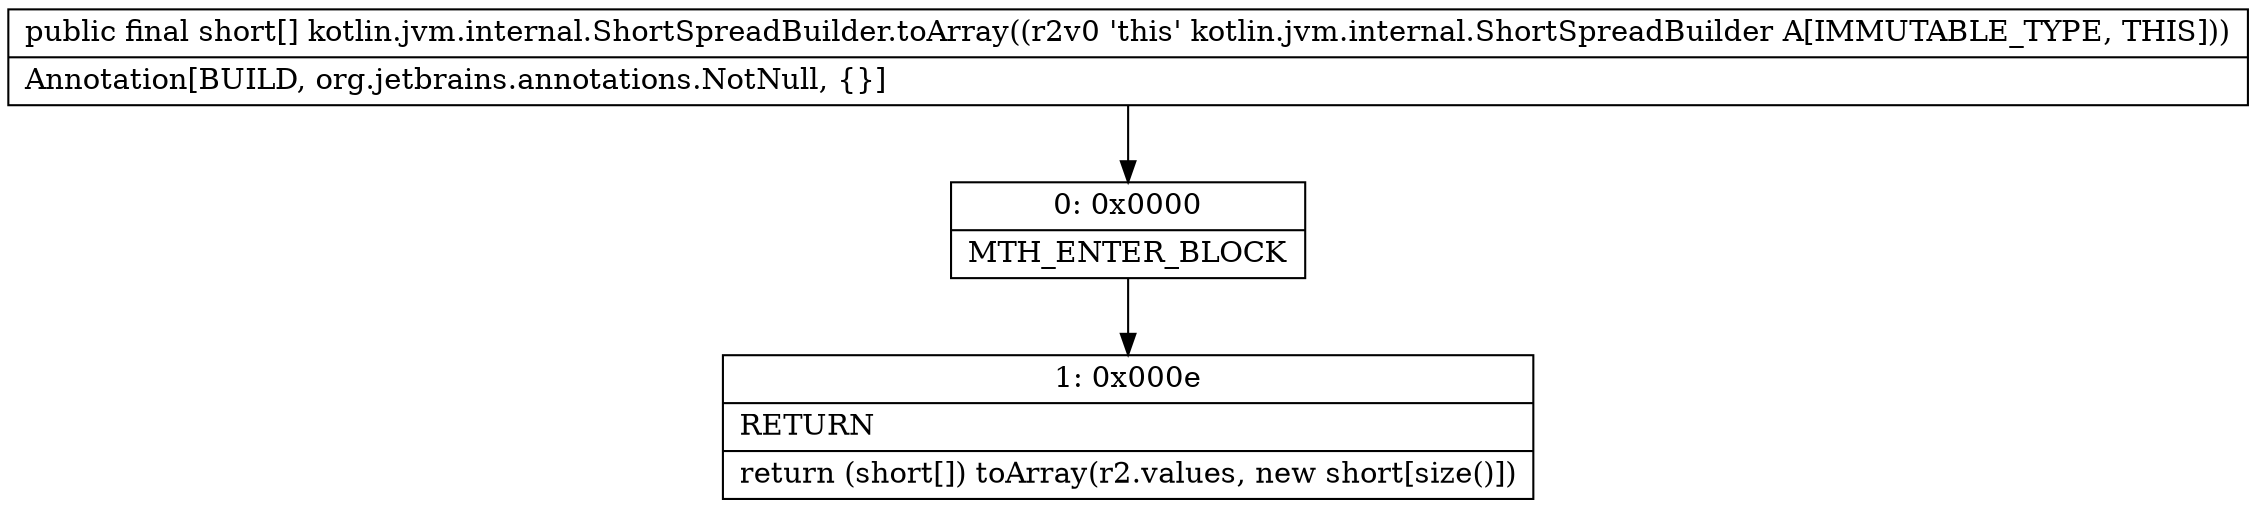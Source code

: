digraph "CFG forkotlin.jvm.internal.ShortSpreadBuilder.toArray()[S" {
Node_0 [shape=record,label="{0\:\ 0x0000|MTH_ENTER_BLOCK\l}"];
Node_1 [shape=record,label="{1\:\ 0x000e|RETURN\l|return (short[]) toArray(r2.values, new short[size()])\l}"];
MethodNode[shape=record,label="{public final short[] kotlin.jvm.internal.ShortSpreadBuilder.toArray((r2v0 'this' kotlin.jvm.internal.ShortSpreadBuilder A[IMMUTABLE_TYPE, THIS]))  | Annotation[BUILD, org.jetbrains.annotations.NotNull, \{\}]\l}"];
MethodNode -> Node_0;
Node_0 -> Node_1;
}

